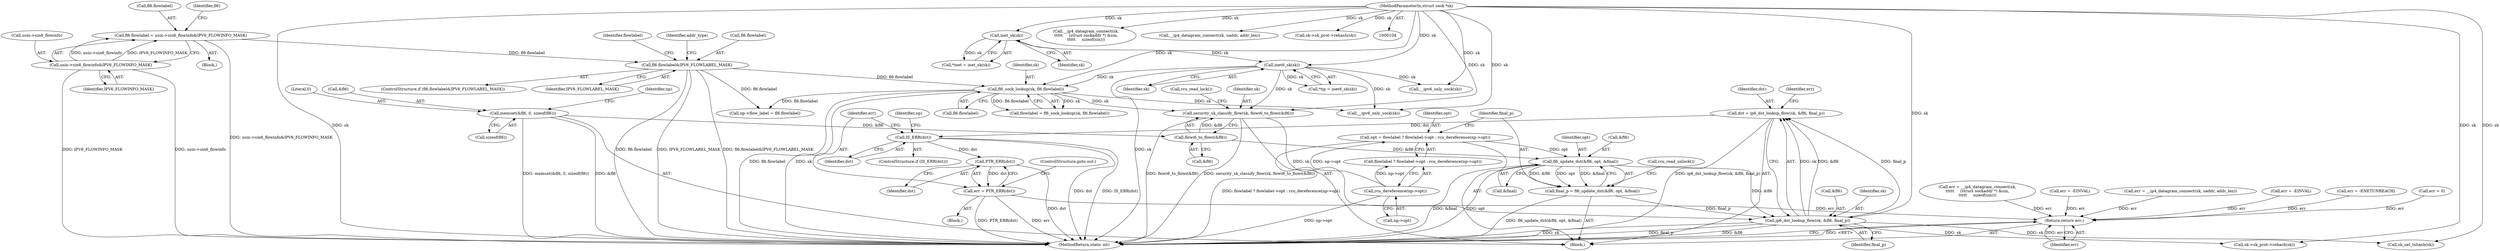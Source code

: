 digraph "0_linux_45f6fad84cc305103b28d73482b344d7f5b76f39_4@pointer" {
"1000543" [label="(Call,PTR_ERR(dst))"];
"1000538" [label="(Call,IS_ERR(dst))"];
"1000527" [label="(Call,dst = ip6_dst_lookup_flow(sk, &fl6, final_p))"];
"1000529" [label="(Call,ip6_dst_lookup_flow(sk, &fl6, final_p))"];
"1000501" [label="(Call,security_sk_classify_flow(sk, flowi6_to_flowi(&fl6)))"];
"1000202" [label="(Call,fl6_sock_lookup(sk, fl6.flowlabel))"];
"1000123" [label="(Call,inet6_sk(sk))"];
"1000118" [label="(Call,inet_sk(sk))"];
"1000105" [label="(MethodParameterIn,struct sock *sk)"];
"1000194" [label="(Call,fl6.flowlabel&IPV6_FLOWLABEL_MASK)"];
"1000184" [label="(Call,fl6.flowlabel = usin->sin6_flowinfo&IPV6_FLOWINFO_MASK)"];
"1000188" [label="(Call,usin->sin6_flowinfo&IPV6_FLOWINFO_MASK)"];
"1000503" [label="(Call,flowi6_to_flowi(&fl6))"];
"1000173" [label="(Call,memset(&fl6, 0, sizeof(fl6)))"];
"1000520" [label="(Call,fl6_update_dst(&fl6, opt, &final))"];
"1000507" [label="(Call,opt = flowlabel ? flowlabel->opt : rcu_dereference(np->opt))"];
"1000514" [label="(Call,rcu_dereference(np->opt))"];
"1000518" [label="(Call,final_p = fl6_update_dst(&fl6, opt, &final))"];
"1000541" [label="(Call,err = PTR_ERR(dst))"];
"1000598" [label="(Return,return err;)"];
"1000121" [label="(Call,*np = inet6_sk(sk))"];
"1000193" [label="(ControlStructure,if (fl6.flowlabel&IPV6_FLOWLABEL_MASK))"];
"1000519" [label="(Identifier,final_p)"];
"1000195" [label="(Call,fl6.flowlabel)"];
"1000600" [label="(MethodReturn,static int)"];
"1000204" [label="(Call,fl6.flowlabel)"];
"1000185" [label="(Call,fl6.flowlabel)"];
"1000509" [label="(Call,flowlabel ? flowlabel->opt : rcu_dereference(np->opt))"];
"1000502" [label="(Identifier,sk)"];
"1000520" [label="(Call,fl6_update_dst(&fl6, opt, &final))"];
"1000584" [label="(Call,sk->sk_prot->rehash(sk))"];
"1000411" [label="(Call,err = -EINVAL)"];
"1000544" [label="(Identifier,dst)"];
"1000124" [label="(Identifier,sk)"];
"1000541" [label="(Call,err = PTR_ERR(dst))"];
"1000527" [label="(Call,dst = ip6_dst_lookup_flow(sk, &fl6, final_p))"];
"1000508" [label="(Identifier,opt)"];
"1000183" [label="(Block,)"];
"1000545" [label="(ControlStructure,goto out;)"];
"1000542" [label="(Identifier,err)"];
"1000535" [label="(Identifier,err)"];
"1000145" [label="(Call,__ipv6_only_sock(sk))"];
"1000506" [label="(Call,rcu_read_lock())"];
"1000201" [label="(Identifier,flowlabel)"];
"1000177" [label="(Call,sizeof(fl6))"];
"1000105" [label="(MethodParameterIn,struct sock *sk)"];
"1000196" [label="(Identifier,fl6)"];
"1000202" [label="(Call,fl6_sock_lookup(sk, fl6.flowlabel))"];
"1000543" [label="(Call,PTR_ERR(dst))"];
"1000515" [label="(Call,np->opt)"];
"1000529" [label="(Call,ip6_dst_lookup_flow(sk, &fl6, final_p))"];
"1000194" [label="(Call,fl6.flowlabel&IPV6_FLOWLABEL_MASK)"];
"1000550" [label="(Identifier,np)"];
"1000539" [label="(Identifier,dst)"];
"1000116" [label="(Call,*inet = inet_sk(sk))"];
"1000593" [label="(Call,sk_set_txhash(sk))"];
"1000198" [label="(Identifier,IPV6_FLOWLABEL_MASK)"];
"1000528" [label="(Identifier,dst)"];
"1000503" [label="(Call,flowi6_to_flowi(&fl6))"];
"1000118" [label="(Call,inet_sk(sk))"];
"1000176" [label="(Literal,0)"];
"1000507" [label="(Call,opt = flowlabel ? flowlabel->opt : rcu_dereference(np->opt))"];
"1000598" [label="(Return,return err;)"];
"1000524" [label="(Call,&final)"];
"1000150" [label="(Call,err = __ip4_datagram_connect(sk, uaddr, addr_len))"];
"1000200" [label="(Call,flowlabel = fl6_sock_lookup(sk, fl6.flowlabel))"];
"1000280" [label="(Call,__ip4_datagram_connect(sk,\n\t\t\t\t\t     (struct sockaddr *) &sin,\n\t\t\t\t\t     sizeof(sin)))"];
"1000214" [label="(Identifier,addr_type)"];
"1000174" [label="(Call,&fl6)"];
"1000533" [label="(Identifier,final_p)"];
"1000531" [label="(Call,&fl6)"];
"1000188" [label="(Call,usin->sin6_flowinfo&IPV6_FLOWINFO_MASK)"];
"1000504" [label="(Call,&fl6)"];
"1000181" [label="(Identifier,np)"];
"1000526" [label="(Call,rcu_read_unlock())"];
"1000538" [label="(Call,IS_ERR(dst))"];
"1000501" [label="(Call,security_sk_classify_flow(sk, flowi6_to_flowi(&fl6)))"];
"1000518" [label="(Call,final_p = fl6_update_dst(&fl6, opt, &final))"];
"1000119" [label="(Identifier,sk)"];
"1000537" [label="(ControlStructure,if (IS_ERR(dst)))"];
"1000184" [label="(Call,fl6.flowlabel = usin->sin6_flowinfo&IPV6_FLOWINFO_MASK)"];
"1000514" [label="(Call,rcu_dereference(np->opt))"];
"1000599" [label="(Identifier,err)"];
"1000540" [label="(Block,)"];
"1000377" [label="(Call,err = -EINVAL)"];
"1000108" [label="(Block,)"];
"1000123" [label="(Call,inet6_sk(sk))"];
"1000203" [label="(Identifier,sk)"];
"1000152" [label="(Call,__ip4_datagram_connect(sk, uaddr, addr_len))"];
"1000347" [label="(Call,sk->sk_prot->rehash(sk))"];
"1000250" [label="(Call,err = -ENETUNREACH)"];
"1000534" [label="(Call,err = 0)"];
"1000530" [label="(Identifier,sk)"];
"1000523" [label="(Identifier,opt)"];
"1000189" [label="(Call,usin->sin6_flowinfo)"];
"1000173" [label="(Call,memset(&fl6, 0, sizeof(fl6)))"];
"1000521" [label="(Call,&fl6)"];
"1000192" [label="(Identifier,IPV6_FLOWINFO_MASK)"];
"1000247" [label="(Call,__ipv6_only_sock(sk))"];
"1000278" [label="(Call,err = __ip4_datagram_connect(sk,\n\t\t\t\t\t     (struct sockaddr *) &sin,\n\t\t\t\t\t     sizeof(sin)))"];
"1000422" [label="(Call,np->flow_label = fl6.flowlabel)"];
"1000543" -> "1000541"  [label="AST: "];
"1000543" -> "1000544"  [label="CFG: "];
"1000544" -> "1000543"  [label="AST: "];
"1000541" -> "1000543"  [label="CFG: "];
"1000543" -> "1000600"  [label="DDG: dst"];
"1000543" -> "1000541"  [label="DDG: dst"];
"1000538" -> "1000543"  [label="DDG: dst"];
"1000538" -> "1000537"  [label="AST: "];
"1000538" -> "1000539"  [label="CFG: "];
"1000539" -> "1000538"  [label="AST: "];
"1000542" -> "1000538"  [label="CFG: "];
"1000550" -> "1000538"  [label="CFG: "];
"1000538" -> "1000600"  [label="DDG: dst"];
"1000538" -> "1000600"  [label="DDG: IS_ERR(dst)"];
"1000527" -> "1000538"  [label="DDG: dst"];
"1000527" -> "1000108"  [label="AST: "];
"1000527" -> "1000529"  [label="CFG: "];
"1000528" -> "1000527"  [label="AST: "];
"1000529" -> "1000527"  [label="AST: "];
"1000535" -> "1000527"  [label="CFG: "];
"1000527" -> "1000600"  [label="DDG: ip6_dst_lookup_flow(sk, &fl6, final_p)"];
"1000529" -> "1000527"  [label="DDG: sk"];
"1000529" -> "1000527"  [label="DDG: &fl6"];
"1000529" -> "1000527"  [label="DDG: final_p"];
"1000529" -> "1000533"  [label="CFG: "];
"1000530" -> "1000529"  [label="AST: "];
"1000531" -> "1000529"  [label="AST: "];
"1000533" -> "1000529"  [label="AST: "];
"1000529" -> "1000600"  [label="DDG: final_p"];
"1000529" -> "1000600"  [label="DDG: &fl6"];
"1000529" -> "1000600"  [label="DDG: sk"];
"1000501" -> "1000529"  [label="DDG: sk"];
"1000105" -> "1000529"  [label="DDG: sk"];
"1000520" -> "1000529"  [label="DDG: &fl6"];
"1000518" -> "1000529"  [label="DDG: final_p"];
"1000529" -> "1000584"  [label="DDG: sk"];
"1000529" -> "1000593"  [label="DDG: sk"];
"1000501" -> "1000108"  [label="AST: "];
"1000501" -> "1000503"  [label="CFG: "];
"1000502" -> "1000501"  [label="AST: "];
"1000503" -> "1000501"  [label="AST: "];
"1000506" -> "1000501"  [label="CFG: "];
"1000501" -> "1000600"  [label="DDG: flowi6_to_flowi(&fl6)"];
"1000501" -> "1000600"  [label="DDG: security_sk_classify_flow(sk, flowi6_to_flowi(&fl6))"];
"1000202" -> "1000501"  [label="DDG: sk"];
"1000123" -> "1000501"  [label="DDG: sk"];
"1000105" -> "1000501"  [label="DDG: sk"];
"1000503" -> "1000501"  [label="DDG: &fl6"];
"1000202" -> "1000200"  [label="AST: "];
"1000202" -> "1000204"  [label="CFG: "];
"1000203" -> "1000202"  [label="AST: "];
"1000204" -> "1000202"  [label="AST: "];
"1000200" -> "1000202"  [label="CFG: "];
"1000202" -> "1000600"  [label="DDG: sk"];
"1000202" -> "1000600"  [label="DDG: fl6.flowlabel"];
"1000202" -> "1000200"  [label="DDG: sk"];
"1000202" -> "1000200"  [label="DDG: fl6.flowlabel"];
"1000123" -> "1000202"  [label="DDG: sk"];
"1000105" -> "1000202"  [label="DDG: sk"];
"1000194" -> "1000202"  [label="DDG: fl6.flowlabel"];
"1000202" -> "1000247"  [label="DDG: sk"];
"1000202" -> "1000422"  [label="DDG: fl6.flowlabel"];
"1000123" -> "1000121"  [label="AST: "];
"1000123" -> "1000124"  [label="CFG: "];
"1000124" -> "1000123"  [label="AST: "];
"1000121" -> "1000123"  [label="CFG: "];
"1000123" -> "1000600"  [label="DDG: sk"];
"1000123" -> "1000121"  [label="DDG: sk"];
"1000118" -> "1000123"  [label="DDG: sk"];
"1000105" -> "1000123"  [label="DDG: sk"];
"1000123" -> "1000145"  [label="DDG: sk"];
"1000123" -> "1000247"  [label="DDG: sk"];
"1000118" -> "1000116"  [label="AST: "];
"1000118" -> "1000119"  [label="CFG: "];
"1000119" -> "1000118"  [label="AST: "];
"1000116" -> "1000118"  [label="CFG: "];
"1000118" -> "1000116"  [label="DDG: sk"];
"1000105" -> "1000118"  [label="DDG: sk"];
"1000105" -> "1000104"  [label="AST: "];
"1000105" -> "1000600"  [label="DDG: sk"];
"1000105" -> "1000145"  [label="DDG: sk"];
"1000105" -> "1000152"  [label="DDG: sk"];
"1000105" -> "1000247"  [label="DDG: sk"];
"1000105" -> "1000280"  [label="DDG: sk"];
"1000105" -> "1000347"  [label="DDG: sk"];
"1000105" -> "1000584"  [label="DDG: sk"];
"1000105" -> "1000593"  [label="DDG: sk"];
"1000194" -> "1000193"  [label="AST: "];
"1000194" -> "1000198"  [label="CFG: "];
"1000195" -> "1000194"  [label="AST: "];
"1000198" -> "1000194"  [label="AST: "];
"1000201" -> "1000194"  [label="CFG: "];
"1000214" -> "1000194"  [label="CFG: "];
"1000194" -> "1000600"  [label="DDG: fl6.flowlabel&IPV6_FLOWLABEL_MASK"];
"1000194" -> "1000600"  [label="DDG: fl6.flowlabel"];
"1000194" -> "1000600"  [label="DDG: IPV6_FLOWLABEL_MASK"];
"1000184" -> "1000194"  [label="DDG: fl6.flowlabel"];
"1000194" -> "1000422"  [label="DDG: fl6.flowlabel"];
"1000184" -> "1000183"  [label="AST: "];
"1000184" -> "1000188"  [label="CFG: "];
"1000185" -> "1000184"  [label="AST: "];
"1000188" -> "1000184"  [label="AST: "];
"1000196" -> "1000184"  [label="CFG: "];
"1000184" -> "1000600"  [label="DDG: usin->sin6_flowinfo&IPV6_FLOWINFO_MASK"];
"1000188" -> "1000184"  [label="DDG: usin->sin6_flowinfo"];
"1000188" -> "1000184"  [label="DDG: IPV6_FLOWINFO_MASK"];
"1000188" -> "1000192"  [label="CFG: "];
"1000189" -> "1000188"  [label="AST: "];
"1000192" -> "1000188"  [label="AST: "];
"1000188" -> "1000600"  [label="DDG: usin->sin6_flowinfo"];
"1000188" -> "1000600"  [label="DDG: IPV6_FLOWINFO_MASK"];
"1000503" -> "1000504"  [label="CFG: "];
"1000504" -> "1000503"  [label="AST: "];
"1000173" -> "1000503"  [label="DDG: &fl6"];
"1000503" -> "1000520"  [label="DDG: &fl6"];
"1000173" -> "1000108"  [label="AST: "];
"1000173" -> "1000177"  [label="CFG: "];
"1000174" -> "1000173"  [label="AST: "];
"1000176" -> "1000173"  [label="AST: "];
"1000177" -> "1000173"  [label="AST: "];
"1000181" -> "1000173"  [label="CFG: "];
"1000173" -> "1000600"  [label="DDG: memset(&fl6, 0, sizeof(fl6))"];
"1000173" -> "1000600"  [label="DDG: &fl6"];
"1000520" -> "1000518"  [label="AST: "];
"1000520" -> "1000524"  [label="CFG: "];
"1000521" -> "1000520"  [label="AST: "];
"1000523" -> "1000520"  [label="AST: "];
"1000524" -> "1000520"  [label="AST: "];
"1000518" -> "1000520"  [label="CFG: "];
"1000520" -> "1000600"  [label="DDG: &final"];
"1000520" -> "1000600"  [label="DDG: opt"];
"1000520" -> "1000518"  [label="DDG: &fl6"];
"1000520" -> "1000518"  [label="DDG: opt"];
"1000520" -> "1000518"  [label="DDG: &final"];
"1000507" -> "1000520"  [label="DDG: opt"];
"1000507" -> "1000108"  [label="AST: "];
"1000507" -> "1000509"  [label="CFG: "];
"1000508" -> "1000507"  [label="AST: "];
"1000509" -> "1000507"  [label="AST: "];
"1000519" -> "1000507"  [label="CFG: "];
"1000507" -> "1000600"  [label="DDG: flowlabel ? flowlabel->opt : rcu_dereference(np->opt)"];
"1000514" -> "1000507"  [label="DDG: np->opt"];
"1000514" -> "1000509"  [label="AST: "];
"1000514" -> "1000515"  [label="CFG: "];
"1000515" -> "1000514"  [label="AST: "];
"1000509" -> "1000514"  [label="CFG: "];
"1000514" -> "1000600"  [label="DDG: np->opt"];
"1000514" -> "1000509"  [label="DDG: np->opt"];
"1000518" -> "1000108"  [label="AST: "];
"1000519" -> "1000518"  [label="AST: "];
"1000526" -> "1000518"  [label="CFG: "];
"1000518" -> "1000600"  [label="DDG: fl6_update_dst(&fl6, opt, &final)"];
"1000541" -> "1000540"  [label="AST: "];
"1000542" -> "1000541"  [label="AST: "];
"1000545" -> "1000541"  [label="CFG: "];
"1000541" -> "1000600"  [label="DDG: err"];
"1000541" -> "1000600"  [label="DDG: PTR_ERR(dst)"];
"1000541" -> "1000598"  [label="DDG: err"];
"1000598" -> "1000108"  [label="AST: "];
"1000598" -> "1000599"  [label="CFG: "];
"1000599" -> "1000598"  [label="AST: "];
"1000600" -> "1000598"  [label="CFG: "];
"1000598" -> "1000600"  [label="DDG: <RET>"];
"1000599" -> "1000598"  [label="DDG: err"];
"1000250" -> "1000598"  [label="DDG: err"];
"1000150" -> "1000598"  [label="DDG: err"];
"1000411" -> "1000598"  [label="DDG: err"];
"1000377" -> "1000598"  [label="DDG: err"];
"1000534" -> "1000598"  [label="DDG: err"];
"1000278" -> "1000598"  [label="DDG: err"];
}
